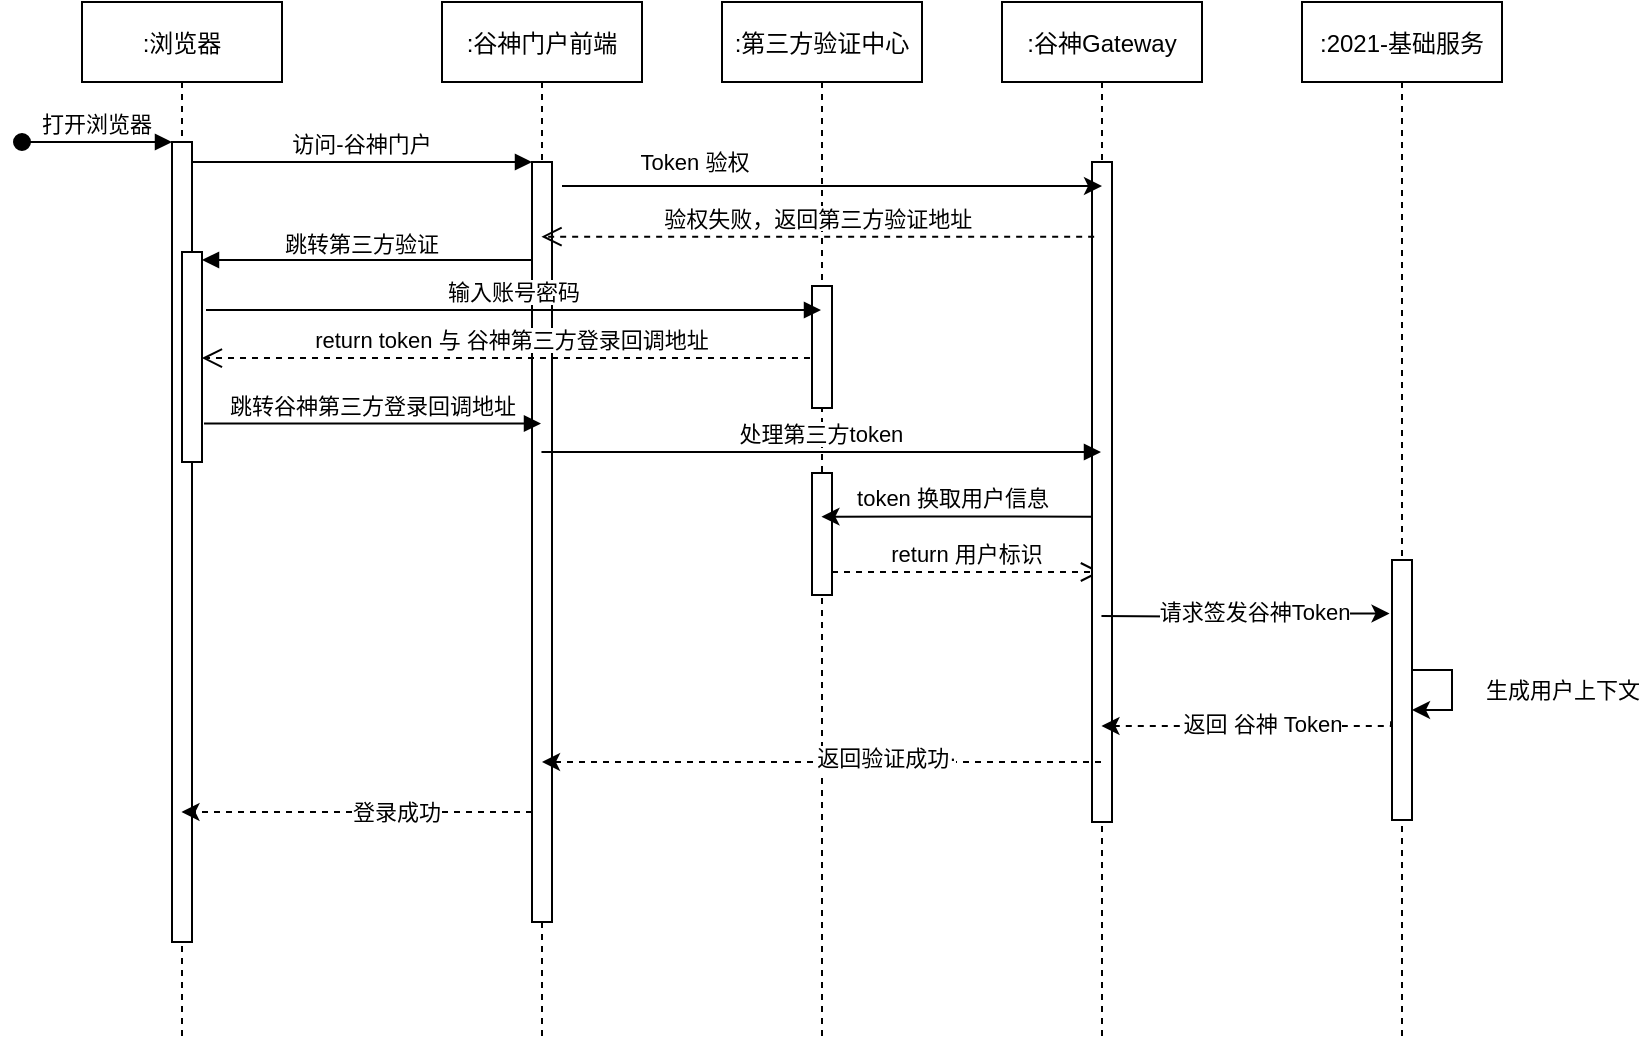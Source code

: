 <mxfile version="17.2.4" type="github">
  <diagram id="kgpKYQtTHZ0yAKxKKP6v" name="Page-1">
    <mxGraphModel dx="1097" dy="615" grid="1" gridSize="10" guides="1" tooltips="1" connect="1" arrows="1" fold="1" page="1" pageScale="1" pageWidth="850" pageHeight="1100" math="0" shadow="0">
      <root>
        <mxCell id="0" />
        <mxCell id="1" parent="0" />
        <mxCell id="3nuBFxr9cyL0pnOWT2aG-1" value=":浏览器" style="shape=umlLifeline;perimeter=lifelinePerimeter;container=1;collapsible=0;recursiveResize=0;rounded=0;shadow=0;strokeWidth=1;" parent="1" vertex="1">
          <mxGeometry x="120" y="80" width="100" height="520" as="geometry" />
        </mxCell>
        <mxCell id="3nuBFxr9cyL0pnOWT2aG-2" value="" style="points=[];perimeter=orthogonalPerimeter;rounded=0;shadow=0;strokeWidth=1;" parent="3nuBFxr9cyL0pnOWT2aG-1" vertex="1">
          <mxGeometry x="45" y="70" width="10" height="400" as="geometry" />
        </mxCell>
        <mxCell id="3nuBFxr9cyL0pnOWT2aG-3" value="打开浏览器" style="verticalAlign=bottom;startArrow=oval;endArrow=block;startSize=8;shadow=0;strokeWidth=1;" parent="3nuBFxr9cyL0pnOWT2aG-1" target="3nuBFxr9cyL0pnOWT2aG-2" edge="1">
          <mxGeometry relative="1" as="geometry">
            <mxPoint x="-30" y="70" as="sourcePoint" />
          </mxGeometry>
        </mxCell>
        <mxCell id="3nuBFxr9cyL0pnOWT2aG-4" value="" style="points=[];perimeter=orthogonalPerimeter;rounded=0;shadow=0;strokeWidth=1;" parent="3nuBFxr9cyL0pnOWT2aG-1" vertex="1">
          <mxGeometry x="50" y="125" width="10" height="105" as="geometry" />
        </mxCell>
        <mxCell id="3nuBFxr9cyL0pnOWT2aG-5" value=":谷神门户前端" style="shape=umlLifeline;perimeter=lifelinePerimeter;container=1;collapsible=0;recursiveResize=0;rounded=0;shadow=0;strokeWidth=1;" parent="1" vertex="1">
          <mxGeometry x="300" y="80" width="100" height="520" as="geometry" />
        </mxCell>
        <mxCell id="3nuBFxr9cyL0pnOWT2aG-6" value="" style="points=[];perimeter=orthogonalPerimeter;rounded=0;shadow=0;strokeWidth=1;" parent="3nuBFxr9cyL0pnOWT2aG-5" vertex="1">
          <mxGeometry x="45" y="80" width="10" height="380" as="geometry" />
        </mxCell>
        <mxCell id="3nuBFxr9cyL0pnOWT2aG-7" value="return 用户标识" style="verticalAlign=bottom;endArrow=open;dashed=1;endSize=8;shadow=0;strokeWidth=1;" parent="1" edge="1">
          <mxGeometry relative="1" as="geometry">
            <mxPoint x="629.5" y="365.0" as="targetPoint" />
            <mxPoint x="495" y="365.0" as="sourcePoint" />
          </mxGeometry>
        </mxCell>
        <mxCell id="3nuBFxr9cyL0pnOWT2aG-8" value="访问-谷神门户" style="verticalAlign=bottom;endArrow=block;entryX=0;entryY=0;shadow=0;strokeWidth=1;" parent="1" source="3nuBFxr9cyL0pnOWT2aG-2" target="3nuBFxr9cyL0pnOWT2aG-6" edge="1">
          <mxGeometry relative="1" as="geometry">
            <mxPoint x="275" y="160" as="sourcePoint" />
          </mxGeometry>
        </mxCell>
        <mxCell id="3nuBFxr9cyL0pnOWT2aG-9" value="跳转第三方验证" style="verticalAlign=bottom;endArrow=block;entryX=1;entryY=0;shadow=0;strokeWidth=1;" parent="1" edge="1">
          <mxGeometry x="0.03" y="1" relative="1" as="geometry">
            <mxPoint x="345" y="209" as="sourcePoint" />
            <mxPoint x="180" y="209" as="targetPoint" />
            <mxPoint as="offset" />
          </mxGeometry>
        </mxCell>
        <mxCell id="3nuBFxr9cyL0pnOWT2aG-10" value="return token 与 谷神第三方登录回调地址" style="verticalAlign=bottom;endArrow=open;dashed=1;endSize=8;shadow=0;strokeWidth=1;entryX=0.992;entryY=0.505;entryDx=0;entryDy=0;entryPerimeter=0;exitX=0.5;exitY=0.591;exitDx=0;exitDy=0;exitPerimeter=0;" parent="1" source="RQs0xMdqTM7yn97pjDC_-2" target="3nuBFxr9cyL0pnOWT2aG-4" edge="1">
          <mxGeometry relative="1" as="geometry">
            <mxPoint x="181.06" y="228.68" as="targetPoint" />
            <mxPoint x="485" y="234" as="sourcePoint" />
          </mxGeometry>
        </mxCell>
        <mxCell id="RQs0xMdqTM7yn97pjDC_-1" value=":第三方验证中心" style="shape=umlLifeline;perimeter=lifelinePerimeter;container=1;collapsible=0;recursiveResize=0;rounded=0;shadow=0;strokeWidth=1;" vertex="1" parent="1">
          <mxGeometry x="440" y="80" width="100" height="520" as="geometry" />
        </mxCell>
        <mxCell id="RQs0xMdqTM7yn97pjDC_-2" value="" style="points=[];perimeter=orthogonalPerimeter;rounded=0;shadow=0;strokeWidth=1;" vertex="1" parent="RQs0xMdqTM7yn97pjDC_-1">
          <mxGeometry x="45" y="142" width="10" height="61" as="geometry" />
        </mxCell>
        <mxCell id="RQs0xMdqTM7yn97pjDC_-10" value="" style="points=[];perimeter=orthogonalPerimeter;rounded=0;shadow=0;strokeWidth=1;" vertex="1" parent="RQs0xMdqTM7yn97pjDC_-1">
          <mxGeometry x="45" y="235.5" width="10" height="61" as="geometry" />
        </mxCell>
        <mxCell id="RQs0xMdqTM7yn97pjDC_-5" value="输入账号密码" style="verticalAlign=bottom;endArrow=block;shadow=0;strokeWidth=1;exitX=1.2;exitY=0.2;exitDx=0;exitDy=0;exitPerimeter=0;" edge="1" parent="1">
          <mxGeometry relative="1" as="geometry">
            <mxPoint x="182" y="234" as="sourcePoint" />
            <mxPoint x="489.5" y="234" as="targetPoint" />
          </mxGeometry>
        </mxCell>
        <mxCell id="RQs0xMdqTM7yn97pjDC_-6" value="跳转谷神第三方登录回调地址" style="verticalAlign=bottom;endArrow=block;shadow=0;strokeWidth=1;exitX=1.1;exitY=0.75;exitDx=0;exitDy=0;exitPerimeter=0;" edge="1" parent="1">
          <mxGeometry relative="1" as="geometry">
            <mxPoint x="181" y="290.75" as="sourcePoint" />
            <mxPoint x="349.5" y="290.75" as="targetPoint" />
          </mxGeometry>
        </mxCell>
        <mxCell id="RQs0xMdqTM7yn97pjDC_-7" value=":谷神Gateway" style="shape=umlLifeline;perimeter=lifelinePerimeter;container=1;collapsible=0;recursiveResize=0;rounded=0;shadow=0;strokeWidth=1;" vertex="1" parent="1">
          <mxGeometry x="580" y="80" width="100" height="520" as="geometry" />
        </mxCell>
        <mxCell id="RQs0xMdqTM7yn97pjDC_-8" value="" style="points=[];perimeter=orthogonalPerimeter;rounded=0;shadow=0;strokeWidth=1;" vertex="1" parent="RQs0xMdqTM7yn97pjDC_-7">
          <mxGeometry x="45" y="80" width="10" height="330" as="geometry" />
        </mxCell>
        <mxCell id="RQs0xMdqTM7yn97pjDC_-9" value="处理第三方token" style="verticalAlign=bottom;endArrow=block;shadow=0;strokeWidth=1;" edge="1" parent="1">
          <mxGeometry relative="1" as="geometry">
            <mxPoint x="349.731" y="305" as="sourcePoint" />
            <mxPoint x="629.5" y="305" as="targetPoint" />
            <Array as="points">
              <mxPoint x="600" y="305" />
            </Array>
          </mxGeometry>
        </mxCell>
        <mxCell id="RQs0xMdqTM7yn97pjDC_-11" style="edgeStyle=orthogonalEdgeStyle;rounded=0;orthogonalLoop=1;jettySize=auto;html=1;exitX=0.031;exitY=0.668;exitDx=0;exitDy=0;exitPerimeter=0;" edge="1" parent="1">
          <mxGeometry relative="1" as="geometry">
            <mxPoint x="625.31" y="337.32" as="sourcePoint" />
            <mxPoint x="489.731" y="337.32" as="targetPoint" />
            <Array as="points">
              <mxPoint x="540" y="337" />
              <mxPoint x="540" y="337" />
            </Array>
          </mxGeometry>
        </mxCell>
        <mxCell id="RQs0xMdqTM7yn97pjDC_-13" value="token 换取用户信息" style="edgeLabel;html=1;align=center;verticalAlign=middle;resizable=0;points=[];" vertex="1" connectable="0" parent="RQs0xMdqTM7yn97pjDC_-11">
          <mxGeometry x="0.041" y="-2" relative="1" as="geometry">
            <mxPoint y="-8" as="offset" />
          </mxGeometry>
        </mxCell>
        <mxCell id="RQs0xMdqTM7yn97pjDC_-14" value=":2021-基础服务" style="shape=umlLifeline;perimeter=lifelinePerimeter;container=1;collapsible=0;recursiveResize=0;rounded=0;shadow=0;strokeWidth=1;" vertex="1" parent="1">
          <mxGeometry x="730" y="80" width="100" height="520" as="geometry" />
        </mxCell>
        <mxCell id="RQs0xMdqTM7yn97pjDC_-15" value="" style="points=[];perimeter=orthogonalPerimeter;rounded=0;shadow=0;strokeWidth=1;" vertex="1" parent="RQs0xMdqTM7yn97pjDC_-14">
          <mxGeometry x="45" y="279" width="10" height="130" as="geometry" />
        </mxCell>
        <mxCell id="RQs0xMdqTM7yn97pjDC_-28" style="edgeStyle=orthogonalEdgeStyle;rounded=0;orthogonalLoop=1;jettySize=auto;html=1;elbow=vertical;" edge="1" parent="RQs0xMdqTM7yn97pjDC_-14" source="RQs0xMdqTM7yn97pjDC_-15" target="RQs0xMdqTM7yn97pjDC_-15">
          <mxGeometry relative="1" as="geometry" />
        </mxCell>
        <mxCell id="RQs0xMdqTM7yn97pjDC_-29" value="生成用户上下文" style="edgeLabel;html=1;align=center;verticalAlign=middle;resizable=0;points=[];" vertex="1" connectable="0" parent="RQs0xMdqTM7yn97pjDC_-28">
          <mxGeometry x="0.759" relative="1" as="geometry">
            <mxPoint x="68" y="-10" as="offset" />
          </mxGeometry>
        </mxCell>
        <mxCell id="RQs0xMdqTM7yn97pjDC_-16" style="edgeStyle=orthogonalEdgeStyle;rounded=0;orthogonalLoop=1;jettySize=auto;html=1;" edge="1" parent="1">
          <mxGeometry relative="1" as="geometry">
            <mxPoint x="360" y="172" as="sourcePoint" />
            <mxPoint x="630" y="172" as="targetPoint" />
          </mxGeometry>
        </mxCell>
        <mxCell id="RQs0xMdqTM7yn97pjDC_-18" value="Token 验权" style="edgeLabel;html=1;align=center;verticalAlign=middle;resizable=0;points=[];" vertex="1" connectable="0" parent="RQs0xMdqTM7yn97pjDC_-16">
          <mxGeometry x="-0.583" y="-2" relative="1" as="geometry">
            <mxPoint x="9" y="-14" as="offset" />
          </mxGeometry>
        </mxCell>
        <mxCell id="RQs0xMdqTM7yn97pjDC_-19" value="验权失败，返回第三方验证地址" style="verticalAlign=bottom;endArrow=open;dashed=1;endSize=8;shadow=0;strokeWidth=1;exitX=0.108;exitY=0.143;exitDx=0;exitDy=0;exitPerimeter=0;" edge="1" parent="1">
          <mxGeometry relative="1" as="geometry">
            <mxPoint x="349.731" y="197.32" as="targetPoint" />
            <mxPoint x="626.08" y="197.32" as="sourcePoint" />
          </mxGeometry>
        </mxCell>
        <mxCell id="RQs0xMdqTM7yn97pjDC_-20" style="edgeStyle=orthogonalEdgeStyle;rounded=0;orthogonalLoop=1;jettySize=auto;html=1;entryX=-0.123;entryY=0.206;entryDx=0;entryDy=0;entryPerimeter=0;" edge="1" parent="1" target="RQs0xMdqTM7yn97pjDC_-15">
          <mxGeometry relative="1" as="geometry">
            <mxPoint x="629.731" y="387" as="sourcePoint" />
            <mxPoint x="759.5" y="387" as="targetPoint" />
          </mxGeometry>
        </mxCell>
        <mxCell id="RQs0xMdqTM7yn97pjDC_-21" value="请求签发谷神Token" style="edgeLabel;html=1;align=center;verticalAlign=middle;resizable=0;points=[];" vertex="1" connectable="0" parent="RQs0xMdqTM7yn97pjDC_-20">
          <mxGeometry x="0.07" y="1" relative="1" as="geometry">
            <mxPoint as="offset" />
          </mxGeometry>
        </mxCell>
        <mxCell id="RQs0xMdqTM7yn97pjDC_-22" style="edgeStyle=orthogonalEdgeStyle;rounded=0;orthogonalLoop=1;jettySize=auto;html=1;dashed=1;exitX=-0.046;exitY=0.62;exitDx=0;exitDy=0;exitPerimeter=0;" edge="1" parent="1" source="RQs0xMdqTM7yn97pjDC_-15">
          <mxGeometry relative="1" as="geometry">
            <mxPoint x="755.0" y="442" as="sourcePoint" />
            <mxPoint x="629.731" y="442" as="targetPoint" />
            <Array as="points">
              <mxPoint x="775" y="442" />
            </Array>
          </mxGeometry>
        </mxCell>
        <mxCell id="RQs0xMdqTM7yn97pjDC_-23" value="返回 谷神 Token" style="edgeLabel;html=1;align=center;verticalAlign=middle;resizable=0;points=[];" vertex="1" connectable="0" parent="RQs0xMdqTM7yn97pjDC_-22">
          <mxGeometry x="0.113" y="-1" relative="1" as="geometry">
            <mxPoint x="15" as="offset" />
          </mxGeometry>
        </mxCell>
        <mxCell id="RQs0xMdqTM7yn97pjDC_-24" style="edgeStyle=orthogonalEdgeStyle;rounded=0;orthogonalLoop=1;jettySize=auto;html=1;dashed=1;" edge="1" parent="1" source="RQs0xMdqTM7yn97pjDC_-7" target="3nuBFxr9cyL0pnOWT2aG-5">
          <mxGeometry relative="1" as="geometry">
            <Array as="points">
              <mxPoint x="450" y="460" />
              <mxPoint x="450" y="460" />
            </Array>
          </mxGeometry>
        </mxCell>
        <mxCell id="RQs0xMdqTM7yn97pjDC_-25" value="返回验证成功·" style="edgeLabel;html=1;align=center;verticalAlign=middle;resizable=0;points=[];" vertex="1" connectable="0" parent="RQs0xMdqTM7yn97pjDC_-24">
          <mxGeometry x="-0.228" y="-2" relative="1" as="geometry">
            <mxPoint as="offset" />
          </mxGeometry>
        </mxCell>
        <mxCell id="RQs0xMdqTM7yn97pjDC_-30" style="edgeStyle=orthogonalEdgeStyle;rounded=0;orthogonalLoop=1;jettySize=auto;html=1;dashed=1;" edge="1" parent="1">
          <mxGeometry relative="1" as="geometry">
            <mxPoint x="345" y="485" as="sourcePoint" />
            <mxPoint x="169.731" y="485" as="targetPoint" />
            <Array as="points">
              <mxPoint x="230" y="485" />
              <mxPoint x="230" y="485" />
            </Array>
          </mxGeometry>
        </mxCell>
        <mxCell id="RQs0xMdqTM7yn97pjDC_-31" value="登录成功" style="edgeLabel;html=1;align=center;verticalAlign=middle;resizable=0;points=[];" vertex="1" connectable="0" parent="RQs0xMdqTM7yn97pjDC_-30">
          <mxGeometry x="-0.222" relative="1" as="geometry">
            <mxPoint as="offset" />
          </mxGeometry>
        </mxCell>
      </root>
    </mxGraphModel>
  </diagram>
</mxfile>
